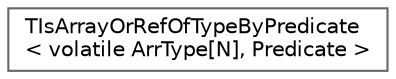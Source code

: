 digraph "Graphical Class Hierarchy"
{
 // INTERACTIVE_SVG=YES
 // LATEX_PDF_SIZE
  bgcolor="transparent";
  edge [fontname=Helvetica,fontsize=10,labelfontname=Helvetica,labelfontsize=10];
  node [fontname=Helvetica,fontsize=10,shape=box,height=0.2,width=0.4];
  rankdir="LR";
  Node0 [id="Node000000",label="TIsArrayOrRefOfTypeByPredicate\l\< volatile ArrType[N], Predicate \>",height=0.2,width=0.4,color="grey40", fillcolor="white", style="filled",URL="$d8/d9b/structTIsArrayOrRefOfTypeByPredicate_3_01volatile_01ArrType_0fN_0e_00_01Predicate_01_4.html",tooltip=" "];
}
